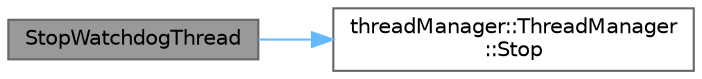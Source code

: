 digraph "StopWatchdogThread"
{
 // LATEX_PDF_SIZE
  bgcolor="transparent";
  edge [fontname=Helvetica,fontsize=10,labelfontname=Helvetica,labelfontsize=10];
  node [fontname=Helvetica,fontsize=10,shape=box,height=0.2,width=0.4];
  rankdir="LR";
  Node1 [id="Node000001",label="StopWatchdogThread",height=0.2,width=0.4,color="gray40", fillcolor="grey60", style="filled", fontcolor="black",tooltip="Watchdog 스레드를 중지합니다."];
  Node1 -> Node2 [id="edge1_Node000001_Node000002",color="steelblue1",style="solid",tooltip=" "];
  Node2 [id="Node000002",label="threadManager::ThreadManager\l::Stop",height=0.2,width=0.4,color="grey40", fillcolor="white", style="filled",URL="$classthread_manager_1_1_thread_manager.html#ae7f455dfb535ac10104ac64484a1ee9f",tooltip="스레드를 중지합니다."];
}
